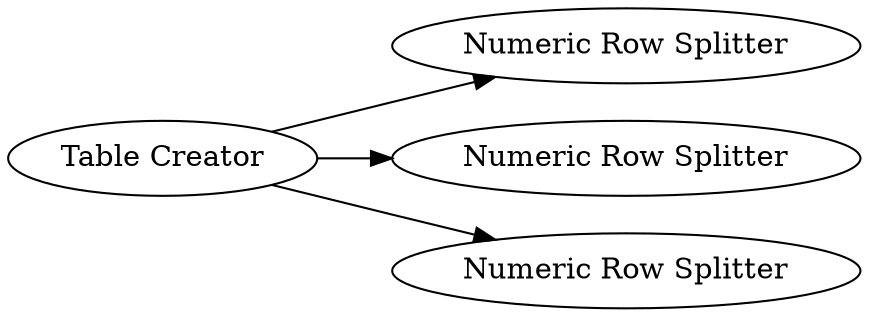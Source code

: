 digraph {
	4 [label="Table Creator"]
	12 [label="Numeric Row Splitter"]
	13 [label="Numeric Row Splitter"]
	14 [label="Numeric Row Splitter"]
	4 -> 12
	4 -> 13
	4 -> 14
	rankdir=LR
}
